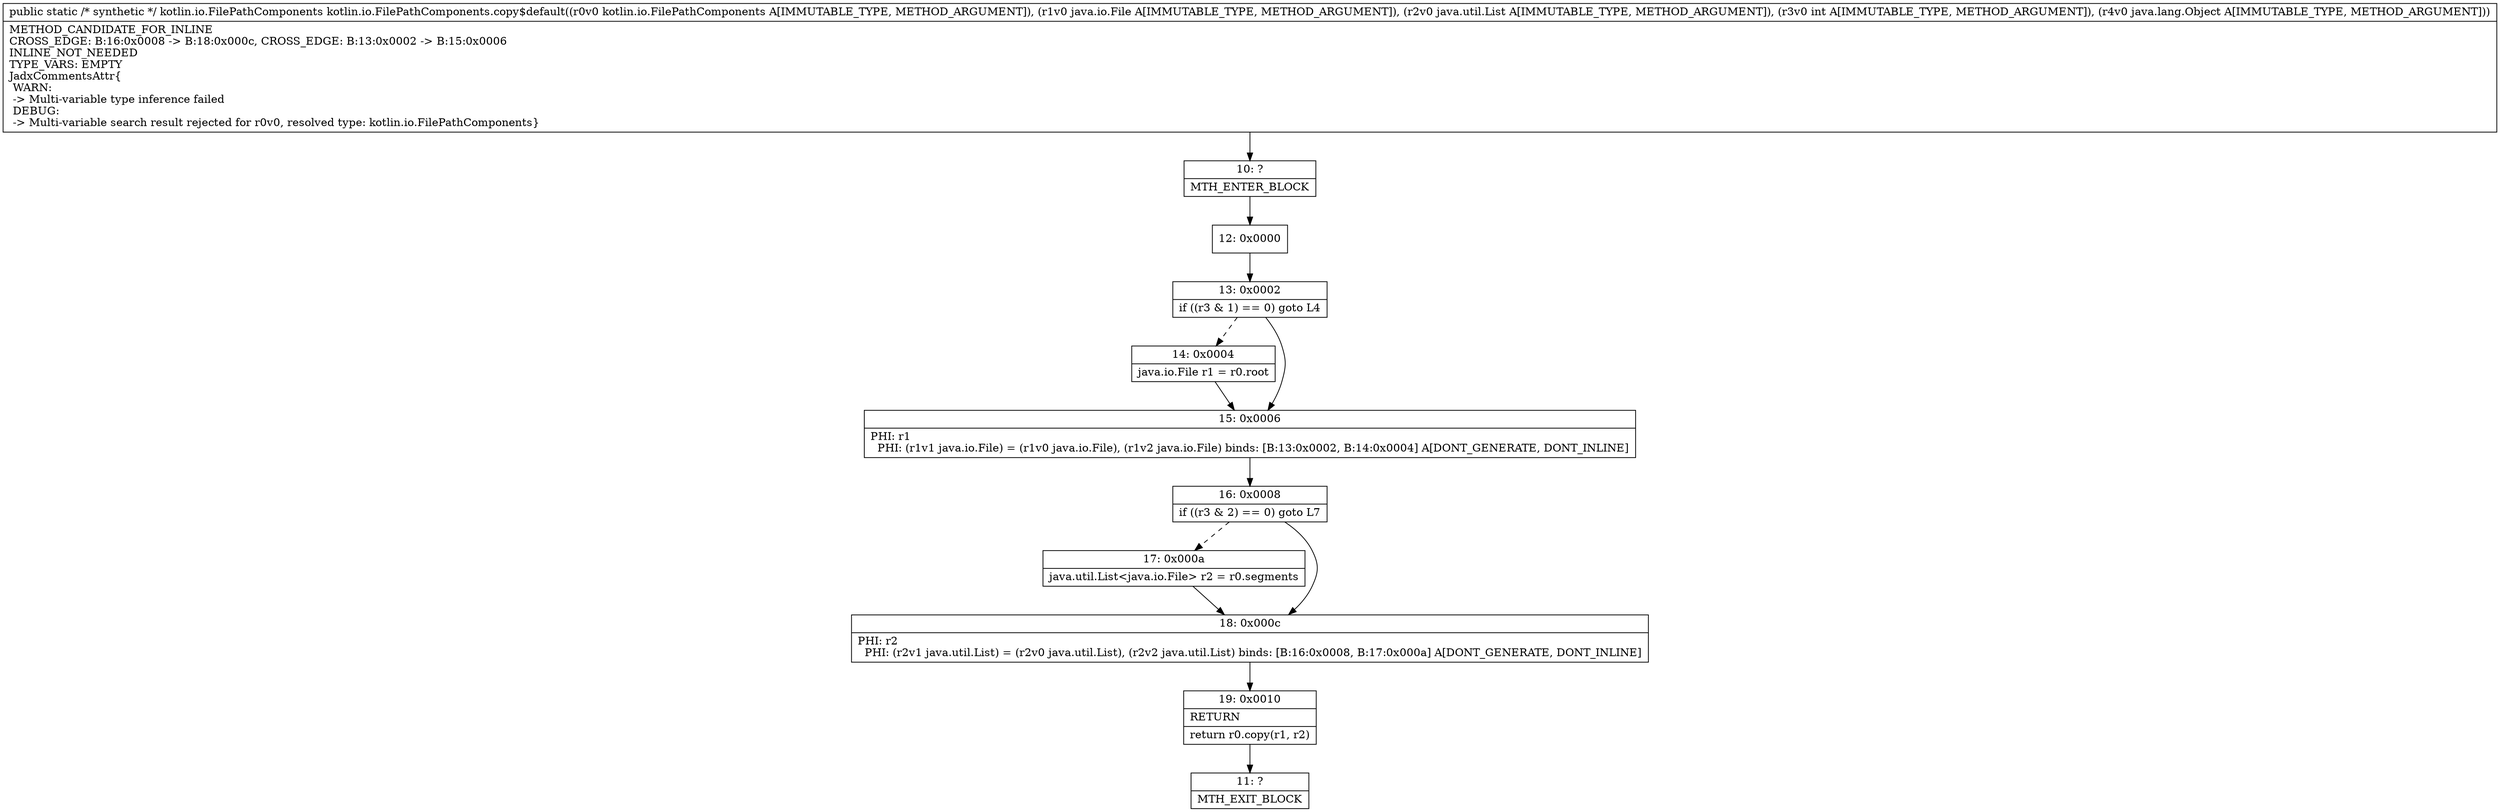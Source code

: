digraph "CFG forkotlin.io.FilePathComponents.copy$default(Lkotlin\/io\/FilePathComponents;Ljava\/io\/File;Ljava\/util\/List;ILjava\/lang\/Object;)Lkotlin\/io\/FilePathComponents;" {
Node_10 [shape=record,label="{10\:\ ?|MTH_ENTER_BLOCK\l}"];
Node_12 [shape=record,label="{12\:\ 0x0000}"];
Node_13 [shape=record,label="{13\:\ 0x0002|if ((r3 & 1) == 0) goto L4\l}"];
Node_14 [shape=record,label="{14\:\ 0x0004|java.io.File r1 = r0.root\l}"];
Node_15 [shape=record,label="{15\:\ 0x0006|PHI: r1 \l  PHI: (r1v1 java.io.File) = (r1v0 java.io.File), (r1v2 java.io.File) binds: [B:13:0x0002, B:14:0x0004] A[DONT_GENERATE, DONT_INLINE]\l}"];
Node_16 [shape=record,label="{16\:\ 0x0008|if ((r3 & 2) == 0) goto L7\l}"];
Node_17 [shape=record,label="{17\:\ 0x000a|java.util.List\<java.io.File\> r2 = r0.segments\l}"];
Node_18 [shape=record,label="{18\:\ 0x000c|PHI: r2 \l  PHI: (r2v1 java.util.List) = (r2v0 java.util.List), (r2v2 java.util.List) binds: [B:16:0x0008, B:17:0x000a] A[DONT_GENERATE, DONT_INLINE]\l}"];
Node_19 [shape=record,label="{19\:\ 0x0010|RETURN\l|return r0.copy(r1, r2)\l}"];
Node_11 [shape=record,label="{11\:\ ?|MTH_EXIT_BLOCK\l}"];
MethodNode[shape=record,label="{public static \/* synthetic *\/ kotlin.io.FilePathComponents kotlin.io.FilePathComponents.copy$default((r0v0 kotlin.io.FilePathComponents A[IMMUTABLE_TYPE, METHOD_ARGUMENT]), (r1v0 java.io.File A[IMMUTABLE_TYPE, METHOD_ARGUMENT]), (r2v0 java.util.List A[IMMUTABLE_TYPE, METHOD_ARGUMENT]), (r3v0 int A[IMMUTABLE_TYPE, METHOD_ARGUMENT]), (r4v0 java.lang.Object A[IMMUTABLE_TYPE, METHOD_ARGUMENT]))  | METHOD_CANDIDATE_FOR_INLINE\lCROSS_EDGE: B:16:0x0008 \-\> B:18:0x000c, CROSS_EDGE: B:13:0x0002 \-\> B:15:0x0006\lINLINE_NOT_NEEDED\lTYPE_VARS: EMPTY\lJadxCommentsAttr\{\l WARN: \l \-\> Multi\-variable type inference failed\l DEBUG: \l \-\> Multi\-variable search result rejected for r0v0, resolved type: kotlin.io.FilePathComponents\}\l}"];
MethodNode -> Node_10;Node_10 -> Node_12;
Node_12 -> Node_13;
Node_13 -> Node_14[style=dashed];
Node_13 -> Node_15;
Node_14 -> Node_15;
Node_15 -> Node_16;
Node_16 -> Node_17[style=dashed];
Node_16 -> Node_18;
Node_17 -> Node_18;
Node_18 -> Node_19;
Node_19 -> Node_11;
}

